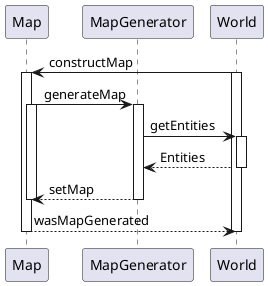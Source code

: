 @startuml
participant Map
participant MapGenerator
participant World


World -> Map: constructMap
activate World
activate Map
Map -> MapGenerator: generateMap
activate MapGenerator
activate Map
MapGenerator -> World: getEntities
activate World
World --> MapGenerator: Entities
deactivate World
MapGenerator --> Map: setMap
deactivate MapGenerator
deactivate Map
Map --> World: wasMapGenerated
deactivate World
deactivate Map

@enduml
```